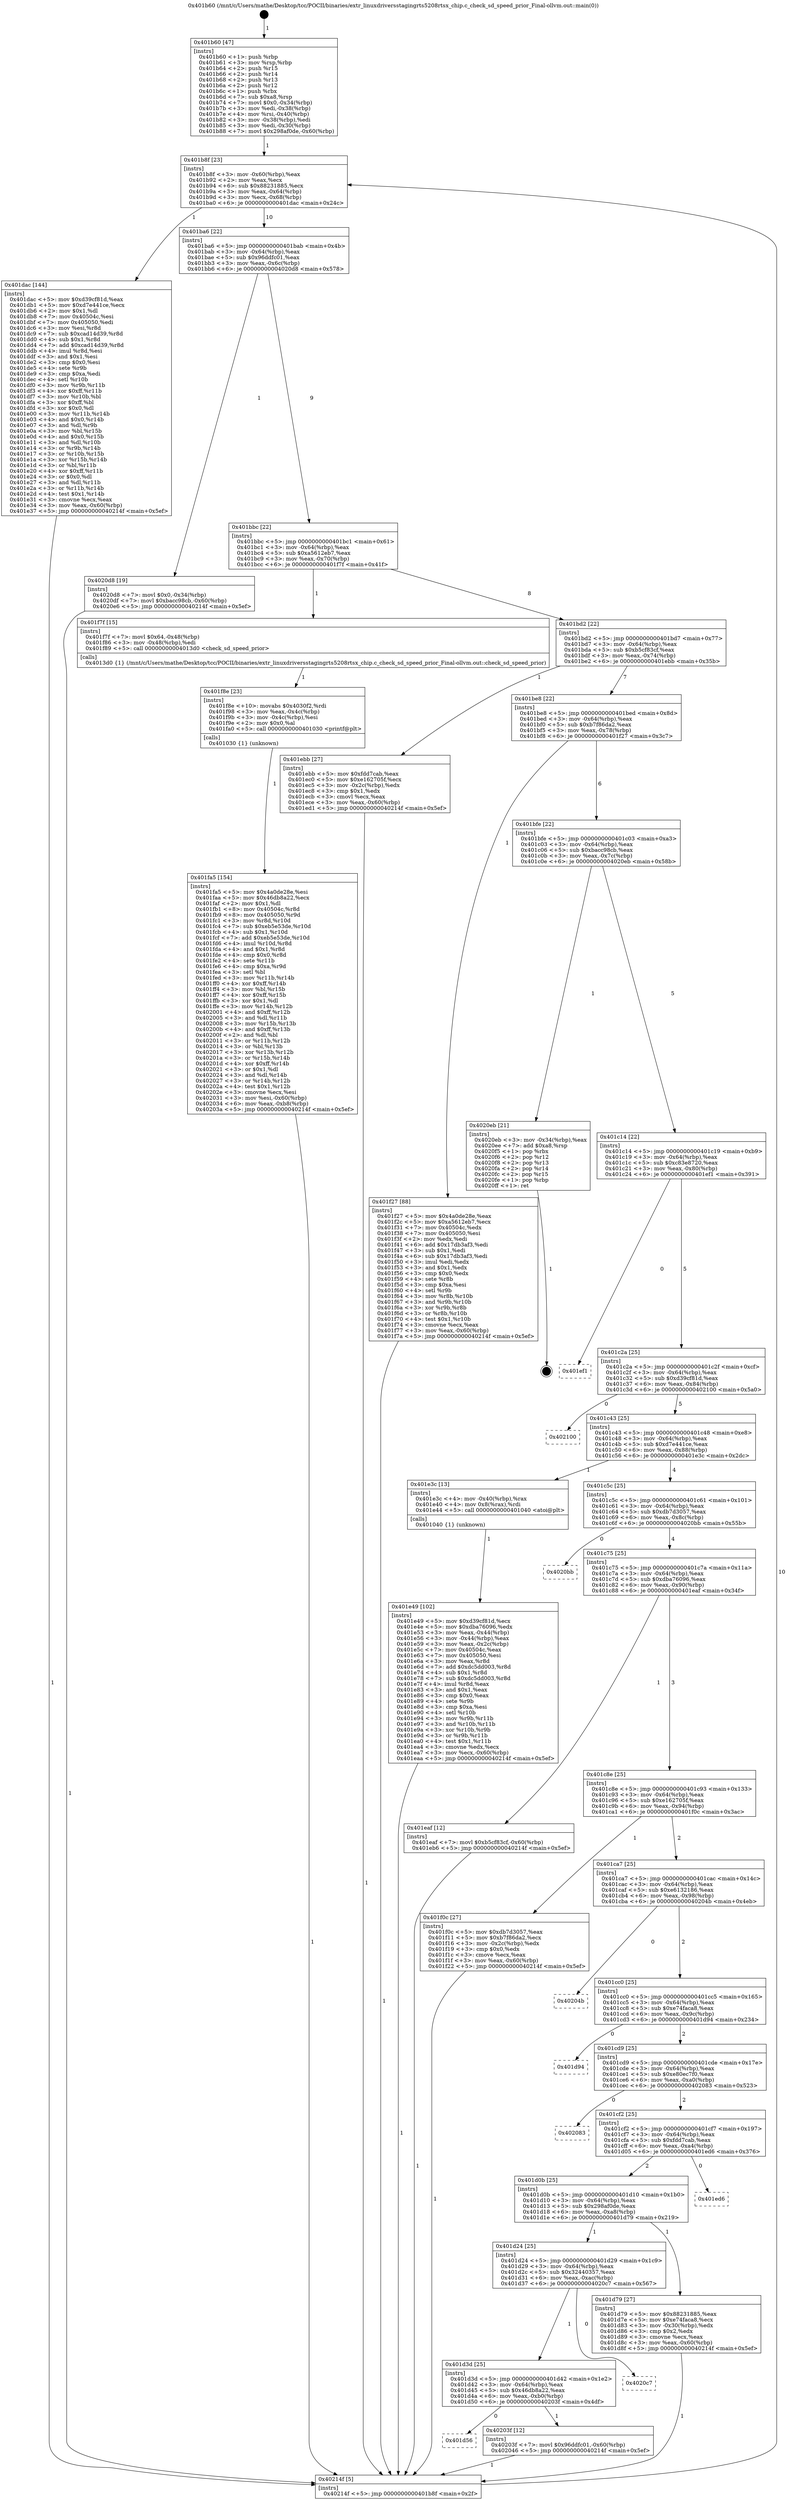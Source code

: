 digraph "0x401b60" {
  label = "0x401b60 (/mnt/c/Users/mathe/Desktop/tcc/POCII/binaries/extr_linuxdriversstagingrts5208rtsx_chip.c_check_sd_speed_prior_Final-ollvm.out::main(0))"
  labelloc = "t"
  node[shape=record]

  Entry [label="",width=0.3,height=0.3,shape=circle,fillcolor=black,style=filled]
  "0x401b8f" [label="{
     0x401b8f [23]\l
     | [instrs]\l
     &nbsp;&nbsp;0x401b8f \<+3\>: mov -0x60(%rbp),%eax\l
     &nbsp;&nbsp;0x401b92 \<+2\>: mov %eax,%ecx\l
     &nbsp;&nbsp;0x401b94 \<+6\>: sub $0x88231885,%ecx\l
     &nbsp;&nbsp;0x401b9a \<+3\>: mov %eax,-0x64(%rbp)\l
     &nbsp;&nbsp;0x401b9d \<+3\>: mov %ecx,-0x68(%rbp)\l
     &nbsp;&nbsp;0x401ba0 \<+6\>: je 0000000000401dac \<main+0x24c\>\l
  }"]
  "0x401dac" [label="{
     0x401dac [144]\l
     | [instrs]\l
     &nbsp;&nbsp;0x401dac \<+5\>: mov $0xd39cf81d,%eax\l
     &nbsp;&nbsp;0x401db1 \<+5\>: mov $0xd7e441ce,%ecx\l
     &nbsp;&nbsp;0x401db6 \<+2\>: mov $0x1,%dl\l
     &nbsp;&nbsp;0x401db8 \<+7\>: mov 0x40504c,%esi\l
     &nbsp;&nbsp;0x401dbf \<+7\>: mov 0x405050,%edi\l
     &nbsp;&nbsp;0x401dc6 \<+3\>: mov %esi,%r8d\l
     &nbsp;&nbsp;0x401dc9 \<+7\>: sub $0xcad14d39,%r8d\l
     &nbsp;&nbsp;0x401dd0 \<+4\>: sub $0x1,%r8d\l
     &nbsp;&nbsp;0x401dd4 \<+7\>: add $0xcad14d39,%r8d\l
     &nbsp;&nbsp;0x401ddb \<+4\>: imul %r8d,%esi\l
     &nbsp;&nbsp;0x401ddf \<+3\>: and $0x1,%esi\l
     &nbsp;&nbsp;0x401de2 \<+3\>: cmp $0x0,%esi\l
     &nbsp;&nbsp;0x401de5 \<+4\>: sete %r9b\l
     &nbsp;&nbsp;0x401de9 \<+3\>: cmp $0xa,%edi\l
     &nbsp;&nbsp;0x401dec \<+4\>: setl %r10b\l
     &nbsp;&nbsp;0x401df0 \<+3\>: mov %r9b,%r11b\l
     &nbsp;&nbsp;0x401df3 \<+4\>: xor $0xff,%r11b\l
     &nbsp;&nbsp;0x401df7 \<+3\>: mov %r10b,%bl\l
     &nbsp;&nbsp;0x401dfa \<+3\>: xor $0xff,%bl\l
     &nbsp;&nbsp;0x401dfd \<+3\>: xor $0x0,%dl\l
     &nbsp;&nbsp;0x401e00 \<+3\>: mov %r11b,%r14b\l
     &nbsp;&nbsp;0x401e03 \<+4\>: and $0x0,%r14b\l
     &nbsp;&nbsp;0x401e07 \<+3\>: and %dl,%r9b\l
     &nbsp;&nbsp;0x401e0a \<+3\>: mov %bl,%r15b\l
     &nbsp;&nbsp;0x401e0d \<+4\>: and $0x0,%r15b\l
     &nbsp;&nbsp;0x401e11 \<+3\>: and %dl,%r10b\l
     &nbsp;&nbsp;0x401e14 \<+3\>: or %r9b,%r14b\l
     &nbsp;&nbsp;0x401e17 \<+3\>: or %r10b,%r15b\l
     &nbsp;&nbsp;0x401e1a \<+3\>: xor %r15b,%r14b\l
     &nbsp;&nbsp;0x401e1d \<+3\>: or %bl,%r11b\l
     &nbsp;&nbsp;0x401e20 \<+4\>: xor $0xff,%r11b\l
     &nbsp;&nbsp;0x401e24 \<+3\>: or $0x0,%dl\l
     &nbsp;&nbsp;0x401e27 \<+3\>: and %dl,%r11b\l
     &nbsp;&nbsp;0x401e2a \<+3\>: or %r11b,%r14b\l
     &nbsp;&nbsp;0x401e2d \<+4\>: test $0x1,%r14b\l
     &nbsp;&nbsp;0x401e31 \<+3\>: cmovne %ecx,%eax\l
     &nbsp;&nbsp;0x401e34 \<+3\>: mov %eax,-0x60(%rbp)\l
     &nbsp;&nbsp;0x401e37 \<+5\>: jmp 000000000040214f \<main+0x5ef\>\l
  }"]
  "0x401ba6" [label="{
     0x401ba6 [22]\l
     | [instrs]\l
     &nbsp;&nbsp;0x401ba6 \<+5\>: jmp 0000000000401bab \<main+0x4b\>\l
     &nbsp;&nbsp;0x401bab \<+3\>: mov -0x64(%rbp),%eax\l
     &nbsp;&nbsp;0x401bae \<+5\>: sub $0x96ddfc01,%eax\l
     &nbsp;&nbsp;0x401bb3 \<+3\>: mov %eax,-0x6c(%rbp)\l
     &nbsp;&nbsp;0x401bb6 \<+6\>: je 00000000004020d8 \<main+0x578\>\l
  }"]
  Exit [label="",width=0.3,height=0.3,shape=circle,fillcolor=black,style=filled,peripheries=2]
  "0x4020d8" [label="{
     0x4020d8 [19]\l
     | [instrs]\l
     &nbsp;&nbsp;0x4020d8 \<+7\>: movl $0x0,-0x34(%rbp)\l
     &nbsp;&nbsp;0x4020df \<+7\>: movl $0xbacc98cb,-0x60(%rbp)\l
     &nbsp;&nbsp;0x4020e6 \<+5\>: jmp 000000000040214f \<main+0x5ef\>\l
  }"]
  "0x401bbc" [label="{
     0x401bbc [22]\l
     | [instrs]\l
     &nbsp;&nbsp;0x401bbc \<+5\>: jmp 0000000000401bc1 \<main+0x61\>\l
     &nbsp;&nbsp;0x401bc1 \<+3\>: mov -0x64(%rbp),%eax\l
     &nbsp;&nbsp;0x401bc4 \<+5\>: sub $0xa5612eb7,%eax\l
     &nbsp;&nbsp;0x401bc9 \<+3\>: mov %eax,-0x70(%rbp)\l
     &nbsp;&nbsp;0x401bcc \<+6\>: je 0000000000401f7f \<main+0x41f\>\l
  }"]
  "0x401d56" [label="{
     0x401d56\l
  }", style=dashed]
  "0x401f7f" [label="{
     0x401f7f [15]\l
     | [instrs]\l
     &nbsp;&nbsp;0x401f7f \<+7\>: movl $0x64,-0x48(%rbp)\l
     &nbsp;&nbsp;0x401f86 \<+3\>: mov -0x48(%rbp),%edi\l
     &nbsp;&nbsp;0x401f89 \<+5\>: call 00000000004013d0 \<check_sd_speed_prior\>\l
     | [calls]\l
     &nbsp;&nbsp;0x4013d0 \{1\} (/mnt/c/Users/mathe/Desktop/tcc/POCII/binaries/extr_linuxdriversstagingrts5208rtsx_chip.c_check_sd_speed_prior_Final-ollvm.out::check_sd_speed_prior)\l
  }"]
  "0x401bd2" [label="{
     0x401bd2 [22]\l
     | [instrs]\l
     &nbsp;&nbsp;0x401bd2 \<+5\>: jmp 0000000000401bd7 \<main+0x77\>\l
     &nbsp;&nbsp;0x401bd7 \<+3\>: mov -0x64(%rbp),%eax\l
     &nbsp;&nbsp;0x401bda \<+5\>: sub $0xb5cf83cf,%eax\l
     &nbsp;&nbsp;0x401bdf \<+3\>: mov %eax,-0x74(%rbp)\l
     &nbsp;&nbsp;0x401be2 \<+6\>: je 0000000000401ebb \<main+0x35b\>\l
  }"]
  "0x40203f" [label="{
     0x40203f [12]\l
     | [instrs]\l
     &nbsp;&nbsp;0x40203f \<+7\>: movl $0x96ddfc01,-0x60(%rbp)\l
     &nbsp;&nbsp;0x402046 \<+5\>: jmp 000000000040214f \<main+0x5ef\>\l
  }"]
  "0x401ebb" [label="{
     0x401ebb [27]\l
     | [instrs]\l
     &nbsp;&nbsp;0x401ebb \<+5\>: mov $0xfdd7cab,%eax\l
     &nbsp;&nbsp;0x401ec0 \<+5\>: mov $0xe162705f,%ecx\l
     &nbsp;&nbsp;0x401ec5 \<+3\>: mov -0x2c(%rbp),%edx\l
     &nbsp;&nbsp;0x401ec8 \<+3\>: cmp $0x1,%edx\l
     &nbsp;&nbsp;0x401ecb \<+3\>: cmovl %ecx,%eax\l
     &nbsp;&nbsp;0x401ece \<+3\>: mov %eax,-0x60(%rbp)\l
     &nbsp;&nbsp;0x401ed1 \<+5\>: jmp 000000000040214f \<main+0x5ef\>\l
  }"]
  "0x401be8" [label="{
     0x401be8 [22]\l
     | [instrs]\l
     &nbsp;&nbsp;0x401be8 \<+5\>: jmp 0000000000401bed \<main+0x8d\>\l
     &nbsp;&nbsp;0x401bed \<+3\>: mov -0x64(%rbp),%eax\l
     &nbsp;&nbsp;0x401bf0 \<+5\>: sub $0xb7f86da2,%eax\l
     &nbsp;&nbsp;0x401bf5 \<+3\>: mov %eax,-0x78(%rbp)\l
     &nbsp;&nbsp;0x401bf8 \<+6\>: je 0000000000401f27 \<main+0x3c7\>\l
  }"]
  "0x401d3d" [label="{
     0x401d3d [25]\l
     | [instrs]\l
     &nbsp;&nbsp;0x401d3d \<+5\>: jmp 0000000000401d42 \<main+0x1e2\>\l
     &nbsp;&nbsp;0x401d42 \<+3\>: mov -0x64(%rbp),%eax\l
     &nbsp;&nbsp;0x401d45 \<+5\>: sub $0x46db8a22,%eax\l
     &nbsp;&nbsp;0x401d4a \<+6\>: mov %eax,-0xb0(%rbp)\l
     &nbsp;&nbsp;0x401d50 \<+6\>: je 000000000040203f \<main+0x4df\>\l
  }"]
  "0x401f27" [label="{
     0x401f27 [88]\l
     | [instrs]\l
     &nbsp;&nbsp;0x401f27 \<+5\>: mov $0x4a0de28e,%eax\l
     &nbsp;&nbsp;0x401f2c \<+5\>: mov $0xa5612eb7,%ecx\l
     &nbsp;&nbsp;0x401f31 \<+7\>: mov 0x40504c,%edx\l
     &nbsp;&nbsp;0x401f38 \<+7\>: mov 0x405050,%esi\l
     &nbsp;&nbsp;0x401f3f \<+2\>: mov %edx,%edi\l
     &nbsp;&nbsp;0x401f41 \<+6\>: add $0x17db3af3,%edi\l
     &nbsp;&nbsp;0x401f47 \<+3\>: sub $0x1,%edi\l
     &nbsp;&nbsp;0x401f4a \<+6\>: sub $0x17db3af3,%edi\l
     &nbsp;&nbsp;0x401f50 \<+3\>: imul %edi,%edx\l
     &nbsp;&nbsp;0x401f53 \<+3\>: and $0x1,%edx\l
     &nbsp;&nbsp;0x401f56 \<+3\>: cmp $0x0,%edx\l
     &nbsp;&nbsp;0x401f59 \<+4\>: sete %r8b\l
     &nbsp;&nbsp;0x401f5d \<+3\>: cmp $0xa,%esi\l
     &nbsp;&nbsp;0x401f60 \<+4\>: setl %r9b\l
     &nbsp;&nbsp;0x401f64 \<+3\>: mov %r8b,%r10b\l
     &nbsp;&nbsp;0x401f67 \<+3\>: and %r9b,%r10b\l
     &nbsp;&nbsp;0x401f6a \<+3\>: xor %r9b,%r8b\l
     &nbsp;&nbsp;0x401f6d \<+3\>: or %r8b,%r10b\l
     &nbsp;&nbsp;0x401f70 \<+4\>: test $0x1,%r10b\l
     &nbsp;&nbsp;0x401f74 \<+3\>: cmovne %ecx,%eax\l
     &nbsp;&nbsp;0x401f77 \<+3\>: mov %eax,-0x60(%rbp)\l
     &nbsp;&nbsp;0x401f7a \<+5\>: jmp 000000000040214f \<main+0x5ef\>\l
  }"]
  "0x401bfe" [label="{
     0x401bfe [22]\l
     | [instrs]\l
     &nbsp;&nbsp;0x401bfe \<+5\>: jmp 0000000000401c03 \<main+0xa3\>\l
     &nbsp;&nbsp;0x401c03 \<+3\>: mov -0x64(%rbp),%eax\l
     &nbsp;&nbsp;0x401c06 \<+5\>: sub $0xbacc98cb,%eax\l
     &nbsp;&nbsp;0x401c0b \<+3\>: mov %eax,-0x7c(%rbp)\l
     &nbsp;&nbsp;0x401c0e \<+6\>: je 00000000004020eb \<main+0x58b\>\l
  }"]
  "0x4020c7" [label="{
     0x4020c7\l
  }", style=dashed]
  "0x4020eb" [label="{
     0x4020eb [21]\l
     | [instrs]\l
     &nbsp;&nbsp;0x4020eb \<+3\>: mov -0x34(%rbp),%eax\l
     &nbsp;&nbsp;0x4020ee \<+7\>: add $0xa8,%rsp\l
     &nbsp;&nbsp;0x4020f5 \<+1\>: pop %rbx\l
     &nbsp;&nbsp;0x4020f6 \<+2\>: pop %r12\l
     &nbsp;&nbsp;0x4020f8 \<+2\>: pop %r13\l
     &nbsp;&nbsp;0x4020fa \<+2\>: pop %r14\l
     &nbsp;&nbsp;0x4020fc \<+2\>: pop %r15\l
     &nbsp;&nbsp;0x4020fe \<+1\>: pop %rbp\l
     &nbsp;&nbsp;0x4020ff \<+1\>: ret\l
  }"]
  "0x401c14" [label="{
     0x401c14 [22]\l
     | [instrs]\l
     &nbsp;&nbsp;0x401c14 \<+5\>: jmp 0000000000401c19 \<main+0xb9\>\l
     &nbsp;&nbsp;0x401c19 \<+3\>: mov -0x64(%rbp),%eax\l
     &nbsp;&nbsp;0x401c1c \<+5\>: sub $0xc83e8720,%eax\l
     &nbsp;&nbsp;0x401c21 \<+3\>: mov %eax,-0x80(%rbp)\l
     &nbsp;&nbsp;0x401c24 \<+6\>: je 0000000000401ef1 \<main+0x391\>\l
  }"]
  "0x401fa5" [label="{
     0x401fa5 [154]\l
     | [instrs]\l
     &nbsp;&nbsp;0x401fa5 \<+5\>: mov $0x4a0de28e,%esi\l
     &nbsp;&nbsp;0x401faa \<+5\>: mov $0x46db8a22,%ecx\l
     &nbsp;&nbsp;0x401faf \<+2\>: mov $0x1,%dl\l
     &nbsp;&nbsp;0x401fb1 \<+8\>: mov 0x40504c,%r8d\l
     &nbsp;&nbsp;0x401fb9 \<+8\>: mov 0x405050,%r9d\l
     &nbsp;&nbsp;0x401fc1 \<+3\>: mov %r8d,%r10d\l
     &nbsp;&nbsp;0x401fc4 \<+7\>: sub $0xeb5e53de,%r10d\l
     &nbsp;&nbsp;0x401fcb \<+4\>: sub $0x1,%r10d\l
     &nbsp;&nbsp;0x401fcf \<+7\>: add $0xeb5e53de,%r10d\l
     &nbsp;&nbsp;0x401fd6 \<+4\>: imul %r10d,%r8d\l
     &nbsp;&nbsp;0x401fda \<+4\>: and $0x1,%r8d\l
     &nbsp;&nbsp;0x401fde \<+4\>: cmp $0x0,%r8d\l
     &nbsp;&nbsp;0x401fe2 \<+4\>: sete %r11b\l
     &nbsp;&nbsp;0x401fe6 \<+4\>: cmp $0xa,%r9d\l
     &nbsp;&nbsp;0x401fea \<+3\>: setl %bl\l
     &nbsp;&nbsp;0x401fed \<+3\>: mov %r11b,%r14b\l
     &nbsp;&nbsp;0x401ff0 \<+4\>: xor $0xff,%r14b\l
     &nbsp;&nbsp;0x401ff4 \<+3\>: mov %bl,%r15b\l
     &nbsp;&nbsp;0x401ff7 \<+4\>: xor $0xff,%r15b\l
     &nbsp;&nbsp;0x401ffb \<+3\>: xor $0x1,%dl\l
     &nbsp;&nbsp;0x401ffe \<+3\>: mov %r14b,%r12b\l
     &nbsp;&nbsp;0x402001 \<+4\>: and $0xff,%r12b\l
     &nbsp;&nbsp;0x402005 \<+3\>: and %dl,%r11b\l
     &nbsp;&nbsp;0x402008 \<+3\>: mov %r15b,%r13b\l
     &nbsp;&nbsp;0x40200b \<+4\>: and $0xff,%r13b\l
     &nbsp;&nbsp;0x40200f \<+2\>: and %dl,%bl\l
     &nbsp;&nbsp;0x402011 \<+3\>: or %r11b,%r12b\l
     &nbsp;&nbsp;0x402014 \<+3\>: or %bl,%r13b\l
     &nbsp;&nbsp;0x402017 \<+3\>: xor %r13b,%r12b\l
     &nbsp;&nbsp;0x40201a \<+3\>: or %r15b,%r14b\l
     &nbsp;&nbsp;0x40201d \<+4\>: xor $0xff,%r14b\l
     &nbsp;&nbsp;0x402021 \<+3\>: or $0x1,%dl\l
     &nbsp;&nbsp;0x402024 \<+3\>: and %dl,%r14b\l
     &nbsp;&nbsp;0x402027 \<+3\>: or %r14b,%r12b\l
     &nbsp;&nbsp;0x40202a \<+4\>: test $0x1,%r12b\l
     &nbsp;&nbsp;0x40202e \<+3\>: cmovne %ecx,%esi\l
     &nbsp;&nbsp;0x402031 \<+3\>: mov %esi,-0x60(%rbp)\l
     &nbsp;&nbsp;0x402034 \<+6\>: mov %eax,-0xb8(%rbp)\l
     &nbsp;&nbsp;0x40203a \<+5\>: jmp 000000000040214f \<main+0x5ef\>\l
  }"]
  "0x401ef1" [label="{
     0x401ef1\l
  }", style=dashed]
  "0x401c2a" [label="{
     0x401c2a [25]\l
     | [instrs]\l
     &nbsp;&nbsp;0x401c2a \<+5\>: jmp 0000000000401c2f \<main+0xcf\>\l
     &nbsp;&nbsp;0x401c2f \<+3\>: mov -0x64(%rbp),%eax\l
     &nbsp;&nbsp;0x401c32 \<+5\>: sub $0xd39cf81d,%eax\l
     &nbsp;&nbsp;0x401c37 \<+6\>: mov %eax,-0x84(%rbp)\l
     &nbsp;&nbsp;0x401c3d \<+6\>: je 0000000000402100 \<main+0x5a0\>\l
  }"]
  "0x401f8e" [label="{
     0x401f8e [23]\l
     | [instrs]\l
     &nbsp;&nbsp;0x401f8e \<+10\>: movabs $0x4030f2,%rdi\l
     &nbsp;&nbsp;0x401f98 \<+3\>: mov %eax,-0x4c(%rbp)\l
     &nbsp;&nbsp;0x401f9b \<+3\>: mov -0x4c(%rbp),%esi\l
     &nbsp;&nbsp;0x401f9e \<+2\>: mov $0x0,%al\l
     &nbsp;&nbsp;0x401fa0 \<+5\>: call 0000000000401030 \<printf@plt\>\l
     | [calls]\l
     &nbsp;&nbsp;0x401030 \{1\} (unknown)\l
  }"]
  "0x402100" [label="{
     0x402100\l
  }", style=dashed]
  "0x401c43" [label="{
     0x401c43 [25]\l
     | [instrs]\l
     &nbsp;&nbsp;0x401c43 \<+5\>: jmp 0000000000401c48 \<main+0xe8\>\l
     &nbsp;&nbsp;0x401c48 \<+3\>: mov -0x64(%rbp),%eax\l
     &nbsp;&nbsp;0x401c4b \<+5\>: sub $0xd7e441ce,%eax\l
     &nbsp;&nbsp;0x401c50 \<+6\>: mov %eax,-0x88(%rbp)\l
     &nbsp;&nbsp;0x401c56 \<+6\>: je 0000000000401e3c \<main+0x2dc\>\l
  }"]
  "0x401e49" [label="{
     0x401e49 [102]\l
     | [instrs]\l
     &nbsp;&nbsp;0x401e49 \<+5\>: mov $0xd39cf81d,%ecx\l
     &nbsp;&nbsp;0x401e4e \<+5\>: mov $0xdba76096,%edx\l
     &nbsp;&nbsp;0x401e53 \<+3\>: mov %eax,-0x44(%rbp)\l
     &nbsp;&nbsp;0x401e56 \<+3\>: mov -0x44(%rbp),%eax\l
     &nbsp;&nbsp;0x401e59 \<+3\>: mov %eax,-0x2c(%rbp)\l
     &nbsp;&nbsp;0x401e5c \<+7\>: mov 0x40504c,%eax\l
     &nbsp;&nbsp;0x401e63 \<+7\>: mov 0x405050,%esi\l
     &nbsp;&nbsp;0x401e6a \<+3\>: mov %eax,%r8d\l
     &nbsp;&nbsp;0x401e6d \<+7\>: add $0xdc5dd003,%r8d\l
     &nbsp;&nbsp;0x401e74 \<+4\>: sub $0x1,%r8d\l
     &nbsp;&nbsp;0x401e78 \<+7\>: sub $0xdc5dd003,%r8d\l
     &nbsp;&nbsp;0x401e7f \<+4\>: imul %r8d,%eax\l
     &nbsp;&nbsp;0x401e83 \<+3\>: and $0x1,%eax\l
     &nbsp;&nbsp;0x401e86 \<+3\>: cmp $0x0,%eax\l
     &nbsp;&nbsp;0x401e89 \<+4\>: sete %r9b\l
     &nbsp;&nbsp;0x401e8d \<+3\>: cmp $0xa,%esi\l
     &nbsp;&nbsp;0x401e90 \<+4\>: setl %r10b\l
     &nbsp;&nbsp;0x401e94 \<+3\>: mov %r9b,%r11b\l
     &nbsp;&nbsp;0x401e97 \<+3\>: and %r10b,%r11b\l
     &nbsp;&nbsp;0x401e9a \<+3\>: xor %r10b,%r9b\l
     &nbsp;&nbsp;0x401e9d \<+3\>: or %r9b,%r11b\l
     &nbsp;&nbsp;0x401ea0 \<+4\>: test $0x1,%r11b\l
     &nbsp;&nbsp;0x401ea4 \<+3\>: cmovne %edx,%ecx\l
     &nbsp;&nbsp;0x401ea7 \<+3\>: mov %ecx,-0x60(%rbp)\l
     &nbsp;&nbsp;0x401eaa \<+5\>: jmp 000000000040214f \<main+0x5ef\>\l
  }"]
  "0x401e3c" [label="{
     0x401e3c [13]\l
     | [instrs]\l
     &nbsp;&nbsp;0x401e3c \<+4\>: mov -0x40(%rbp),%rax\l
     &nbsp;&nbsp;0x401e40 \<+4\>: mov 0x8(%rax),%rdi\l
     &nbsp;&nbsp;0x401e44 \<+5\>: call 0000000000401040 \<atoi@plt\>\l
     | [calls]\l
     &nbsp;&nbsp;0x401040 \{1\} (unknown)\l
  }"]
  "0x401c5c" [label="{
     0x401c5c [25]\l
     | [instrs]\l
     &nbsp;&nbsp;0x401c5c \<+5\>: jmp 0000000000401c61 \<main+0x101\>\l
     &nbsp;&nbsp;0x401c61 \<+3\>: mov -0x64(%rbp),%eax\l
     &nbsp;&nbsp;0x401c64 \<+5\>: sub $0xdb7d3057,%eax\l
     &nbsp;&nbsp;0x401c69 \<+6\>: mov %eax,-0x8c(%rbp)\l
     &nbsp;&nbsp;0x401c6f \<+6\>: je 00000000004020bb \<main+0x55b\>\l
  }"]
  "0x401b60" [label="{
     0x401b60 [47]\l
     | [instrs]\l
     &nbsp;&nbsp;0x401b60 \<+1\>: push %rbp\l
     &nbsp;&nbsp;0x401b61 \<+3\>: mov %rsp,%rbp\l
     &nbsp;&nbsp;0x401b64 \<+2\>: push %r15\l
     &nbsp;&nbsp;0x401b66 \<+2\>: push %r14\l
     &nbsp;&nbsp;0x401b68 \<+2\>: push %r13\l
     &nbsp;&nbsp;0x401b6a \<+2\>: push %r12\l
     &nbsp;&nbsp;0x401b6c \<+1\>: push %rbx\l
     &nbsp;&nbsp;0x401b6d \<+7\>: sub $0xa8,%rsp\l
     &nbsp;&nbsp;0x401b74 \<+7\>: movl $0x0,-0x34(%rbp)\l
     &nbsp;&nbsp;0x401b7b \<+3\>: mov %edi,-0x38(%rbp)\l
     &nbsp;&nbsp;0x401b7e \<+4\>: mov %rsi,-0x40(%rbp)\l
     &nbsp;&nbsp;0x401b82 \<+3\>: mov -0x38(%rbp),%edi\l
     &nbsp;&nbsp;0x401b85 \<+3\>: mov %edi,-0x30(%rbp)\l
     &nbsp;&nbsp;0x401b88 \<+7\>: movl $0x298af0de,-0x60(%rbp)\l
  }"]
  "0x4020bb" [label="{
     0x4020bb\l
  }", style=dashed]
  "0x401c75" [label="{
     0x401c75 [25]\l
     | [instrs]\l
     &nbsp;&nbsp;0x401c75 \<+5\>: jmp 0000000000401c7a \<main+0x11a\>\l
     &nbsp;&nbsp;0x401c7a \<+3\>: mov -0x64(%rbp),%eax\l
     &nbsp;&nbsp;0x401c7d \<+5\>: sub $0xdba76096,%eax\l
     &nbsp;&nbsp;0x401c82 \<+6\>: mov %eax,-0x90(%rbp)\l
     &nbsp;&nbsp;0x401c88 \<+6\>: je 0000000000401eaf \<main+0x34f\>\l
  }"]
  "0x40214f" [label="{
     0x40214f [5]\l
     | [instrs]\l
     &nbsp;&nbsp;0x40214f \<+5\>: jmp 0000000000401b8f \<main+0x2f\>\l
  }"]
  "0x401eaf" [label="{
     0x401eaf [12]\l
     | [instrs]\l
     &nbsp;&nbsp;0x401eaf \<+7\>: movl $0xb5cf83cf,-0x60(%rbp)\l
     &nbsp;&nbsp;0x401eb6 \<+5\>: jmp 000000000040214f \<main+0x5ef\>\l
  }"]
  "0x401c8e" [label="{
     0x401c8e [25]\l
     | [instrs]\l
     &nbsp;&nbsp;0x401c8e \<+5\>: jmp 0000000000401c93 \<main+0x133\>\l
     &nbsp;&nbsp;0x401c93 \<+3\>: mov -0x64(%rbp),%eax\l
     &nbsp;&nbsp;0x401c96 \<+5\>: sub $0xe162705f,%eax\l
     &nbsp;&nbsp;0x401c9b \<+6\>: mov %eax,-0x94(%rbp)\l
     &nbsp;&nbsp;0x401ca1 \<+6\>: je 0000000000401f0c \<main+0x3ac\>\l
  }"]
  "0x401d24" [label="{
     0x401d24 [25]\l
     | [instrs]\l
     &nbsp;&nbsp;0x401d24 \<+5\>: jmp 0000000000401d29 \<main+0x1c9\>\l
     &nbsp;&nbsp;0x401d29 \<+3\>: mov -0x64(%rbp),%eax\l
     &nbsp;&nbsp;0x401d2c \<+5\>: sub $0x32440357,%eax\l
     &nbsp;&nbsp;0x401d31 \<+6\>: mov %eax,-0xac(%rbp)\l
     &nbsp;&nbsp;0x401d37 \<+6\>: je 00000000004020c7 \<main+0x567\>\l
  }"]
  "0x401f0c" [label="{
     0x401f0c [27]\l
     | [instrs]\l
     &nbsp;&nbsp;0x401f0c \<+5\>: mov $0xdb7d3057,%eax\l
     &nbsp;&nbsp;0x401f11 \<+5\>: mov $0xb7f86da2,%ecx\l
     &nbsp;&nbsp;0x401f16 \<+3\>: mov -0x2c(%rbp),%edx\l
     &nbsp;&nbsp;0x401f19 \<+3\>: cmp $0x0,%edx\l
     &nbsp;&nbsp;0x401f1c \<+3\>: cmove %ecx,%eax\l
     &nbsp;&nbsp;0x401f1f \<+3\>: mov %eax,-0x60(%rbp)\l
     &nbsp;&nbsp;0x401f22 \<+5\>: jmp 000000000040214f \<main+0x5ef\>\l
  }"]
  "0x401ca7" [label="{
     0x401ca7 [25]\l
     | [instrs]\l
     &nbsp;&nbsp;0x401ca7 \<+5\>: jmp 0000000000401cac \<main+0x14c\>\l
     &nbsp;&nbsp;0x401cac \<+3\>: mov -0x64(%rbp),%eax\l
     &nbsp;&nbsp;0x401caf \<+5\>: sub $0xe6132186,%eax\l
     &nbsp;&nbsp;0x401cb4 \<+6\>: mov %eax,-0x98(%rbp)\l
     &nbsp;&nbsp;0x401cba \<+6\>: je 000000000040204b \<main+0x4eb\>\l
  }"]
  "0x401d79" [label="{
     0x401d79 [27]\l
     | [instrs]\l
     &nbsp;&nbsp;0x401d79 \<+5\>: mov $0x88231885,%eax\l
     &nbsp;&nbsp;0x401d7e \<+5\>: mov $0xe74faca8,%ecx\l
     &nbsp;&nbsp;0x401d83 \<+3\>: mov -0x30(%rbp),%edx\l
     &nbsp;&nbsp;0x401d86 \<+3\>: cmp $0x2,%edx\l
     &nbsp;&nbsp;0x401d89 \<+3\>: cmovne %ecx,%eax\l
     &nbsp;&nbsp;0x401d8c \<+3\>: mov %eax,-0x60(%rbp)\l
     &nbsp;&nbsp;0x401d8f \<+5\>: jmp 000000000040214f \<main+0x5ef\>\l
  }"]
  "0x40204b" [label="{
     0x40204b\l
  }", style=dashed]
  "0x401cc0" [label="{
     0x401cc0 [25]\l
     | [instrs]\l
     &nbsp;&nbsp;0x401cc0 \<+5\>: jmp 0000000000401cc5 \<main+0x165\>\l
     &nbsp;&nbsp;0x401cc5 \<+3\>: mov -0x64(%rbp),%eax\l
     &nbsp;&nbsp;0x401cc8 \<+5\>: sub $0xe74faca8,%eax\l
     &nbsp;&nbsp;0x401ccd \<+6\>: mov %eax,-0x9c(%rbp)\l
     &nbsp;&nbsp;0x401cd3 \<+6\>: je 0000000000401d94 \<main+0x234\>\l
  }"]
  "0x401d0b" [label="{
     0x401d0b [25]\l
     | [instrs]\l
     &nbsp;&nbsp;0x401d0b \<+5\>: jmp 0000000000401d10 \<main+0x1b0\>\l
     &nbsp;&nbsp;0x401d10 \<+3\>: mov -0x64(%rbp),%eax\l
     &nbsp;&nbsp;0x401d13 \<+5\>: sub $0x298af0de,%eax\l
     &nbsp;&nbsp;0x401d18 \<+6\>: mov %eax,-0xa8(%rbp)\l
     &nbsp;&nbsp;0x401d1e \<+6\>: je 0000000000401d79 \<main+0x219\>\l
  }"]
  "0x401d94" [label="{
     0x401d94\l
  }", style=dashed]
  "0x401cd9" [label="{
     0x401cd9 [25]\l
     | [instrs]\l
     &nbsp;&nbsp;0x401cd9 \<+5\>: jmp 0000000000401cde \<main+0x17e\>\l
     &nbsp;&nbsp;0x401cde \<+3\>: mov -0x64(%rbp),%eax\l
     &nbsp;&nbsp;0x401ce1 \<+5\>: sub $0xe80ec7f0,%eax\l
     &nbsp;&nbsp;0x401ce6 \<+6\>: mov %eax,-0xa0(%rbp)\l
     &nbsp;&nbsp;0x401cec \<+6\>: je 0000000000402083 \<main+0x523\>\l
  }"]
  "0x401ed6" [label="{
     0x401ed6\l
  }", style=dashed]
  "0x402083" [label="{
     0x402083\l
  }", style=dashed]
  "0x401cf2" [label="{
     0x401cf2 [25]\l
     | [instrs]\l
     &nbsp;&nbsp;0x401cf2 \<+5\>: jmp 0000000000401cf7 \<main+0x197\>\l
     &nbsp;&nbsp;0x401cf7 \<+3\>: mov -0x64(%rbp),%eax\l
     &nbsp;&nbsp;0x401cfa \<+5\>: sub $0xfdd7cab,%eax\l
     &nbsp;&nbsp;0x401cff \<+6\>: mov %eax,-0xa4(%rbp)\l
     &nbsp;&nbsp;0x401d05 \<+6\>: je 0000000000401ed6 \<main+0x376\>\l
  }"]
  Entry -> "0x401b60" [label=" 1"]
  "0x401b8f" -> "0x401dac" [label=" 1"]
  "0x401b8f" -> "0x401ba6" [label=" 10"]
  "0x4020eb" -> Exit [label=" 1"]
  "0x401ba6" -> "0x4020d8" [label=" 1"]
  "0x401ba6" -> "0x401bbc" [label=" 9"]
  "0x4020d8" -> "0x40214f" [label=" 1"]
  "0x401bbc" -> "0x401f7f" [label=" 1"]
  "0x401bbc" -> "0x401bd2" [label=" 8"]
  "0x40203f" -> "0x40214f" [label=" 1"]
  "0x401bd2" -> "0x401ebb" [label=" 1"]
  "0x401bd2" -> "0x401be8" [label=" 7"]
  "0x401d3d" -> "0x401d56" [label=" 0"]
  "0x401be8" -> "0x401f27" [label=" 1"]
  "0x401be8" -> "0x401bfe" [label=" 6"]
  "0x401d3d" -> "0x40203f" [label=" 1"]
  "0x401bfe" -> "0x4020eb" [label=" 1"]
  "0x401bfe" -> "0x401c14" [label=" 5"]
  "0x401d24" -> "0x401d3d" [label=" 1"]
  "0x401c14" -> "0x401ef1" [label=" 0"]
  "0x401c14" -> "0x401c2a" [label=" 5"]
  "0x401d24" -> "0x4020c7" [label=" 0"]
  "0x401c2a" -> "0x402100" [label=" 0"]
  "0x401c2a" -> "0x401c43" [label=" 5"]
  "0x401fa5" -> "0x40214f" [label=" 1"]
  "0x401c43" -> "0x401e3c" [label=" 1"]
  "0x401c43" -> "0x401c5c" [label=" 4"]
  "0x401f8e" -> "0x401fa5" [label=" 1"]
  "0x401c5c" -> "0x4020bb" [label=" 0"]
  "0x401c5c" -> "0x401c75" [label=" 4"]
  "0x401f7f" -> "0x401f8e" [label=" 1"]
  "0x401c75" -> "0x401eaf" [label=" 1"]
  "0x401c75" -> "0x401c8e" [label=" 3"]
  "0x401f27" -> "0x40214f" [label=" 1"]
  "0x401c8e" -> "0x401f0c" [label=" 1"]
  "0x401c8e" -> "0x401ca7" [label=" 2"]
  "0x401f0c" -> "0x40214f" [label=" 1"]
  "0x401ca7" -> "0x40204b" [label=" 0"]
  "0x401ca7" -> "0x401cc0" [label=" 2"]
  "0x401ebb" -> "0x40214f" [label=" 1"]
  "0x401cc0" -> "0x401d94" [label=" 0"]
  "0x401cc0" -> "0x401cd9" [label=" 2"]
  "0x401e49" -> "0x40214f" [label=" 1"]
  "0x401cd9" -> "0x402083" [label=" 0"]
  "0x401cd9" -> "0x401cf2" [label=" 2"]
  "0x401e3c" -> "0x401e49" [label=" 1"]
  "0x401cf2" -> "0x401ed6" [label=" 0"]
  "0x401cf2" -> "0x401d0b" [label=" 2"]
  "0x401eaf" -> "0x40214f" [label=" 1"]
  "0x401d0b" -> "0x401d79" [label=" 1"]
  "0x401d0b" -> "0x401d24" [label=" 1"]
  "0x401d79" -> "0x40214f" [label=" 1"]
  "0x401b60" -> "0x401b8f" [label=" 1"]
  "0x40214f" -> "0x401b8f" [label=" 10"]
  "0x401dac" -> "0x40214f" [label=" 1"]
}
